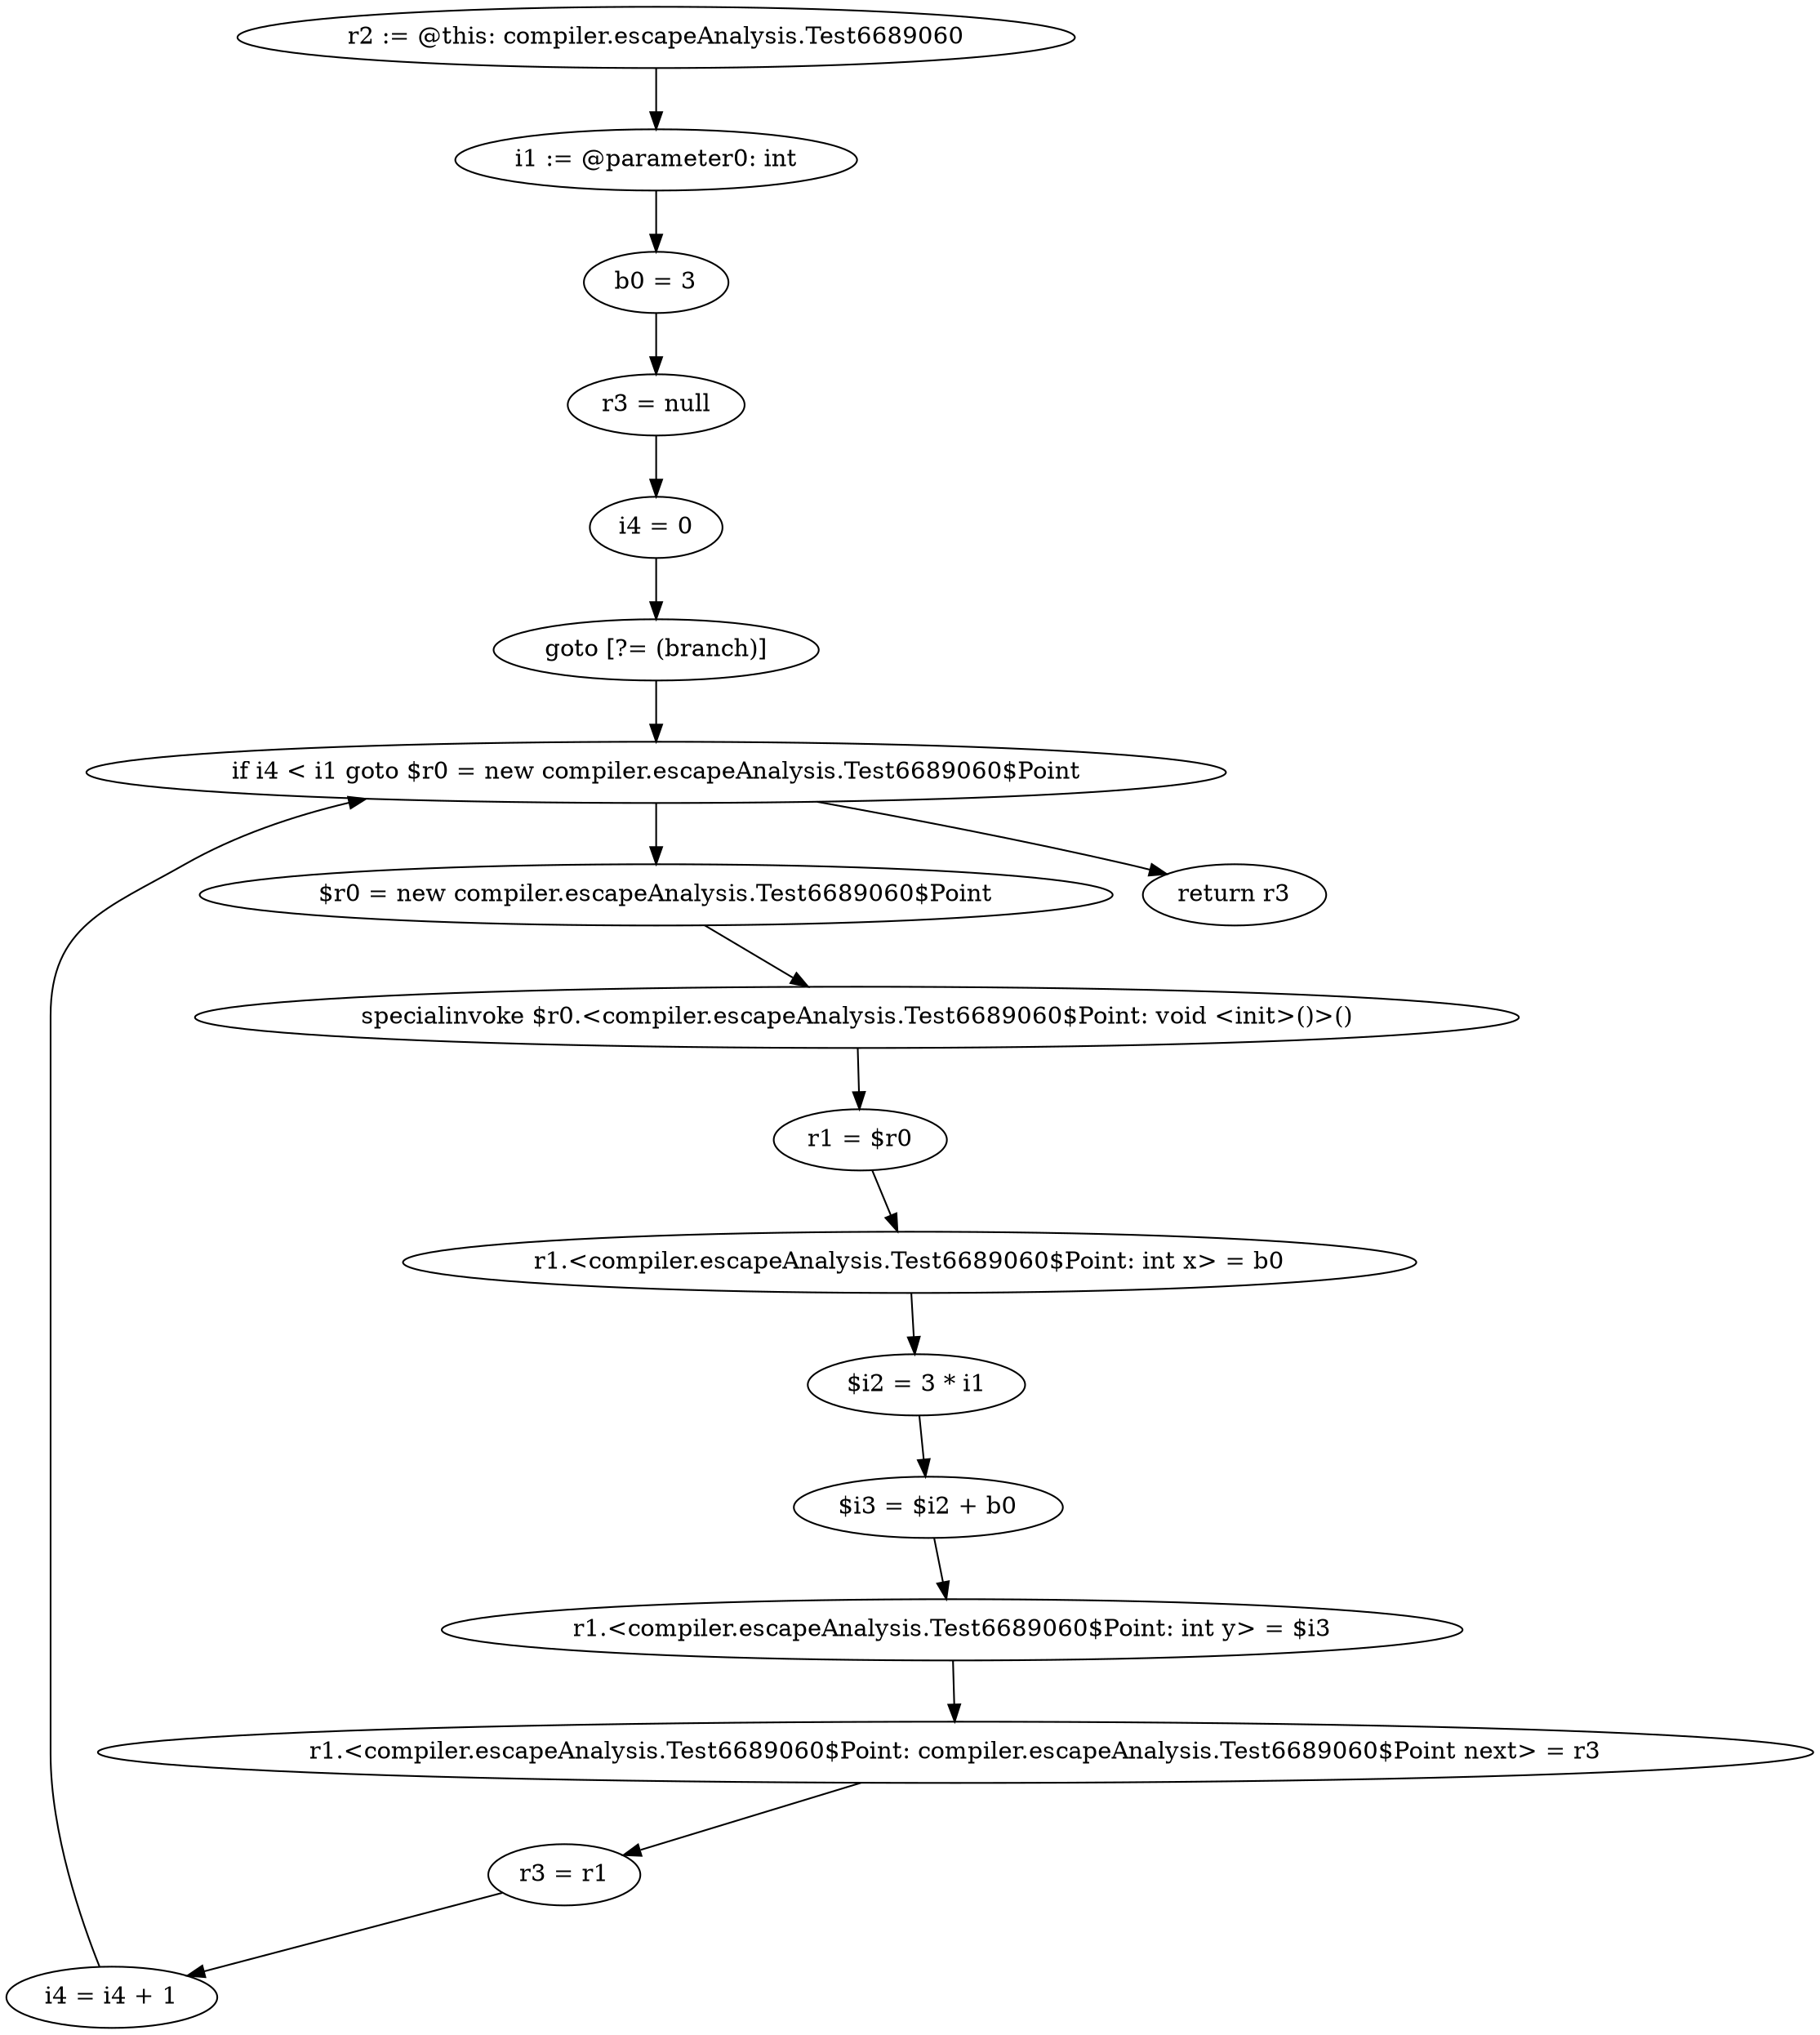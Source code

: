 digraph "unitGraph" {
    "r2 := @this: compiler.escapeAnalysis.Test6689060"
    "i1 := @parameter0: int"
    "b0 = 3"
    "r3 = null"
    "i4 = 0"
    "goto [?= (branch)]"
    "$r0 = new compiler.escapeAnalysis.Test6689060$Point"
    "specialinvoke $r0.<compiler.escapeAnalysis.Test6689060$Point: void <init>()>()"
    "r1 = $r0"
    "r1.<compiler.escapeAnalysis.Test6689060$Point: int x> = b0"
    "$i2 = 3 * i1"
    "$i3 = $i2 + b0"
    "r1.<compiler.escapeAnalysis.Test6689060$Point: int y> = $i3"
    "r1.<compiler.escapeAnalysis.Test6689060$Point: compiler.escapeAnalysis.Test6689060$Point next> = r3"
    "r3 = r1"
    "i4 = i4 + 1"
    "if i4 < i1 goto $r0 = new compiler.escapeAnalysis.Test6689060$Point"
    "return r3"
    "r2 := @this: compiler.escapeAnalysis.Test6689060"->"i1 := @parameter0: int";
    "i1 := @parameter0: int"->"b0 = 3";
    "b0 = 3"->"r3 = null";
    "r3 = null"->"i4 = 0";
    "i4 = 0"->"goto [?= (branch)]";
    "goto [?= (branch)]"->"if i4 < i1 goto $r0 = new compiler.escapeAnalysis.Test6689060$Point";
    "$r0 = new compiler.escapeAnalysis.Test6689060$Point"->"specialinvoke $r0.<compiler.escapeAnalysis.Test6689060$Point: void <init>()>()";
    "specialinvoke $r0.<compiler.escapeAnalysis.Test6689060$Point: void <init>()>()"->"r1 = $r0";
    "r1 = $r0"->"r1.<compiler.escapeAnalysis.Test6689060$Point: int x> = b0";
    "r1.<compiler.escapeAnalysis.Test6689060$Point: int x> = b0"->"$i2 = 3 * i1";
    "$i2 = 3 * i1"->"$i3 = $i2 + b0";
    "$i3 = $i2 + b0"->"r1.<compiler.escapeAnalysis.Test6689060$Point: int y> = $i3";
    "r1.<compiler.escapeAnalysis.Test6689060$Point: int y> = $i3"->"r1.<compiler.escapeAnalysis.Test6689060$Point: compiler.escapeAnalysis.Test6689060$Point next> = r3";
    "r1.<compiler.escapeAnalysis.Test6689060$Point: compiler.escapeAnalysis.Test6689060$Point next> = r3"->"r3 = r1";
    "r3 = r1"->"i4 = i4 + 1";
    "i4 = i4 + 1"->"if i4 < i1 goto $r0 = new compiler.escapeAnalysis.Test6689060$Point";
    "if i4 < i1 goto $r0 = new compiler.escapeAnalysis.Test6689060$Point"->"return r3";
    "if i4 < i1 goto $r0 = new compiler.escapeAnalysis.Test6689060$Point"->"$r0 = new compiler.escapeAnalysis.Test6689060$Point";
}

